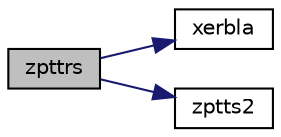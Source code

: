 digraph "zpttrs"
{
 // LATEX_PDF_SIZE
  edge [fontname="Helvetica",fontsize="10",labelfontname="Helvetica",labelfontsize="10"];
  node [fontname="Helvetica",fontsize="10",shape=record];
  rankdir="LR";
  Node1 [label="zpttrs",height=0.2,width=0.4,color="black", fillcolor="grey75", style="filled", fontcolor="black",tooltip="ZPTTRS"];
  Node1 -> Node2 [color="midnightblue",fontsize="10",style="solid",fontname="Helvetica"];
  Node2 [label="xerbla",height=0.2,width=0.4,color="black", fillcolor="white", style="filled",URL="$xerbla_8f.html#a377ee61015baf8dea7770b3a404b1c07",tooltip="XERBLA"];
  Node1 -> Node3 [color="midnightblue",fontsize="10",style="solid",fontname="Helvetica"];
  Node3 [label="zptts2",height=0.2,width=0.4,color="black", fillcolor="white", style="filled",URL="$zptts2_8f.html#a216beeac0fe239f03d9b37f51e96d7c7",tooltip="ZPTTS2 solves a tridiagonal system of the form AX=B using the L D LH factorization computed by spttrf..."];
}
